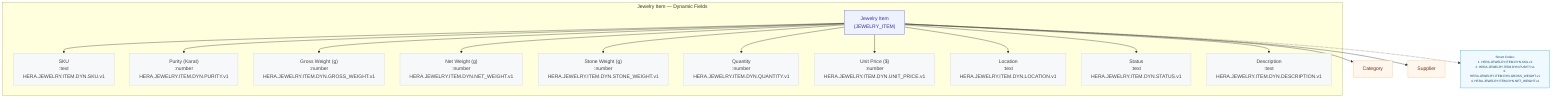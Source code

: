 %% Auto-generated by scripts/generate-mermaid-diagrams.ts
%% Preset: JEWELRY_ITEM
graph TD
  %% Layout tuning
  linkStyle default stroke-width:1.2px

  %% Entity root node
  JEWELRY_ITEM["Jewelry Item\n(JEWELRY_ITEM)"]:::entityClass
  classDef entityClass fill:#eef2ff,stroke:#6366f1,color:#3730a3,stroke-width:1.2px;

  subgraph "Jewelry Item — Dynamic Fields"
    classDef fld fill:#f6f8fa,stroke:#c9d1d9,stroke-width:1px,color:#444;
    JEWELRY_ITEM --> JEWELRY_ITEM__sku["SKU\n:text\nHERA.JEWELRY.ITEM.DYN.SKU.v1"]
    JEWELRY_ITEM --> JEWELRY_ITEM__purity["Purity (Karat)\n:number\nHERA.JEWELRY.ITEM.DYN.PURITY.v1"]
    JEWELRY_ITEM --> JEWELRY_ITEM__gross_weight["Gross Weight (g)\n:number\nHERA.JEWELRY.ITEM.DYN.GROSS_WEIGHT.v1"]
    JEWELRY_ITEM --> JEWELRY_ITEM__net_weight["Net Weight (g)\n:number\nHERA.JEWELRY.ITEM.DYN.NET_WEIGHT.v1"]
    JEWELRY_ITEM --> JEWELRY_ITEM__stone_weight["Stone Weight (g)\n:number\nHERA.JEWELRY.ITEM.DYN.STONE_WEIGHT.v1"]
    JEWELRY_ITEM --> JEWELRY_ITEM__quantity["Quantity\n:number\nHERA.JEWELRY.ITEM.DYN.QUANTITY.v1"]
    JEWELRY_ITEM --> JEWELRY_ITEM__unit_price["Unit Price ($)\n:number\nHERA.JEWELRY.ITEM.DYN.UNIT_PRICE.v1"]
    JEWELRY_ITEM --> JEWELRY_ITEM__location["Location\n:text\nHERA.JEWELRY.ITEM.DYN.LOCATION.v1"]
    JEWELRY_ITEM --> JEWELRY_ITEM__status["Status\n:text\nHERA.JEWELRY.ITEM.DYN.STATUS.v1"]
    JEWELRY_ITEM --> JEWELRY_ITEM__description["Description\n:text\nHERA.JEWELRY.ITEM.DYN.DESCRIPTION.v1"]
    class JEWELRY_ITEM__sku fld;
    class JEWELRY_ITEM__purity fld;
    class JEWELRY_ITEM__gross_weight fld;
    class JEWELRY_ITEM__net_weight fld;
    class JEWELRY_ITEM__stone_weight fld;
    class JEWELRY_ITEM__quantity fld;
    class JEWELRY_ITEM__unit_price fld;
    class JEWELRY_ITEM__location fld;
    class JEWELRY_ITEM__status fld;
    class JEWELRY_ITEM__description fld;
  end

  JEWELRY_ITEM --> HAS_CATEGORY["Category"]
  JEWELRY_ITEM --> SUPPLIED_BY["Supplier"]
  classDef relTarget fill:#fff7ed,stroke:#fdba74,color:#7c2d12,stroke-width:1px;
  class HAS_CATEGORY relTarget;
  class SUPPLIED_BY relTarget;

    JEWELRY_ITEM_CODES["Smart Codes:<br/>1. HERA.JEWELRY.ITEM.DYN.SKU.v1<br/>2. HERA.JEWELRY.ITEM.DYN.PURITY.v1<br/>3. HERA.JEWELRY.ITEM.DYN.GROSS_WEIGHT.v1<br/>4. HERA.JEWELRY.ITEM.DYN.NET_WEIGHT.v1"]
  JEWELRY_ITEM -.-> JEWELRY_ITEM_CODES
  class JEWELRY_ITEM_CODES smartCodeClass;
  classDef smartCodeClass fill:#f0f9ff,stroke:#0ea5e9,color:#0c4a6e,stroke-width:1px,font-size:10px;